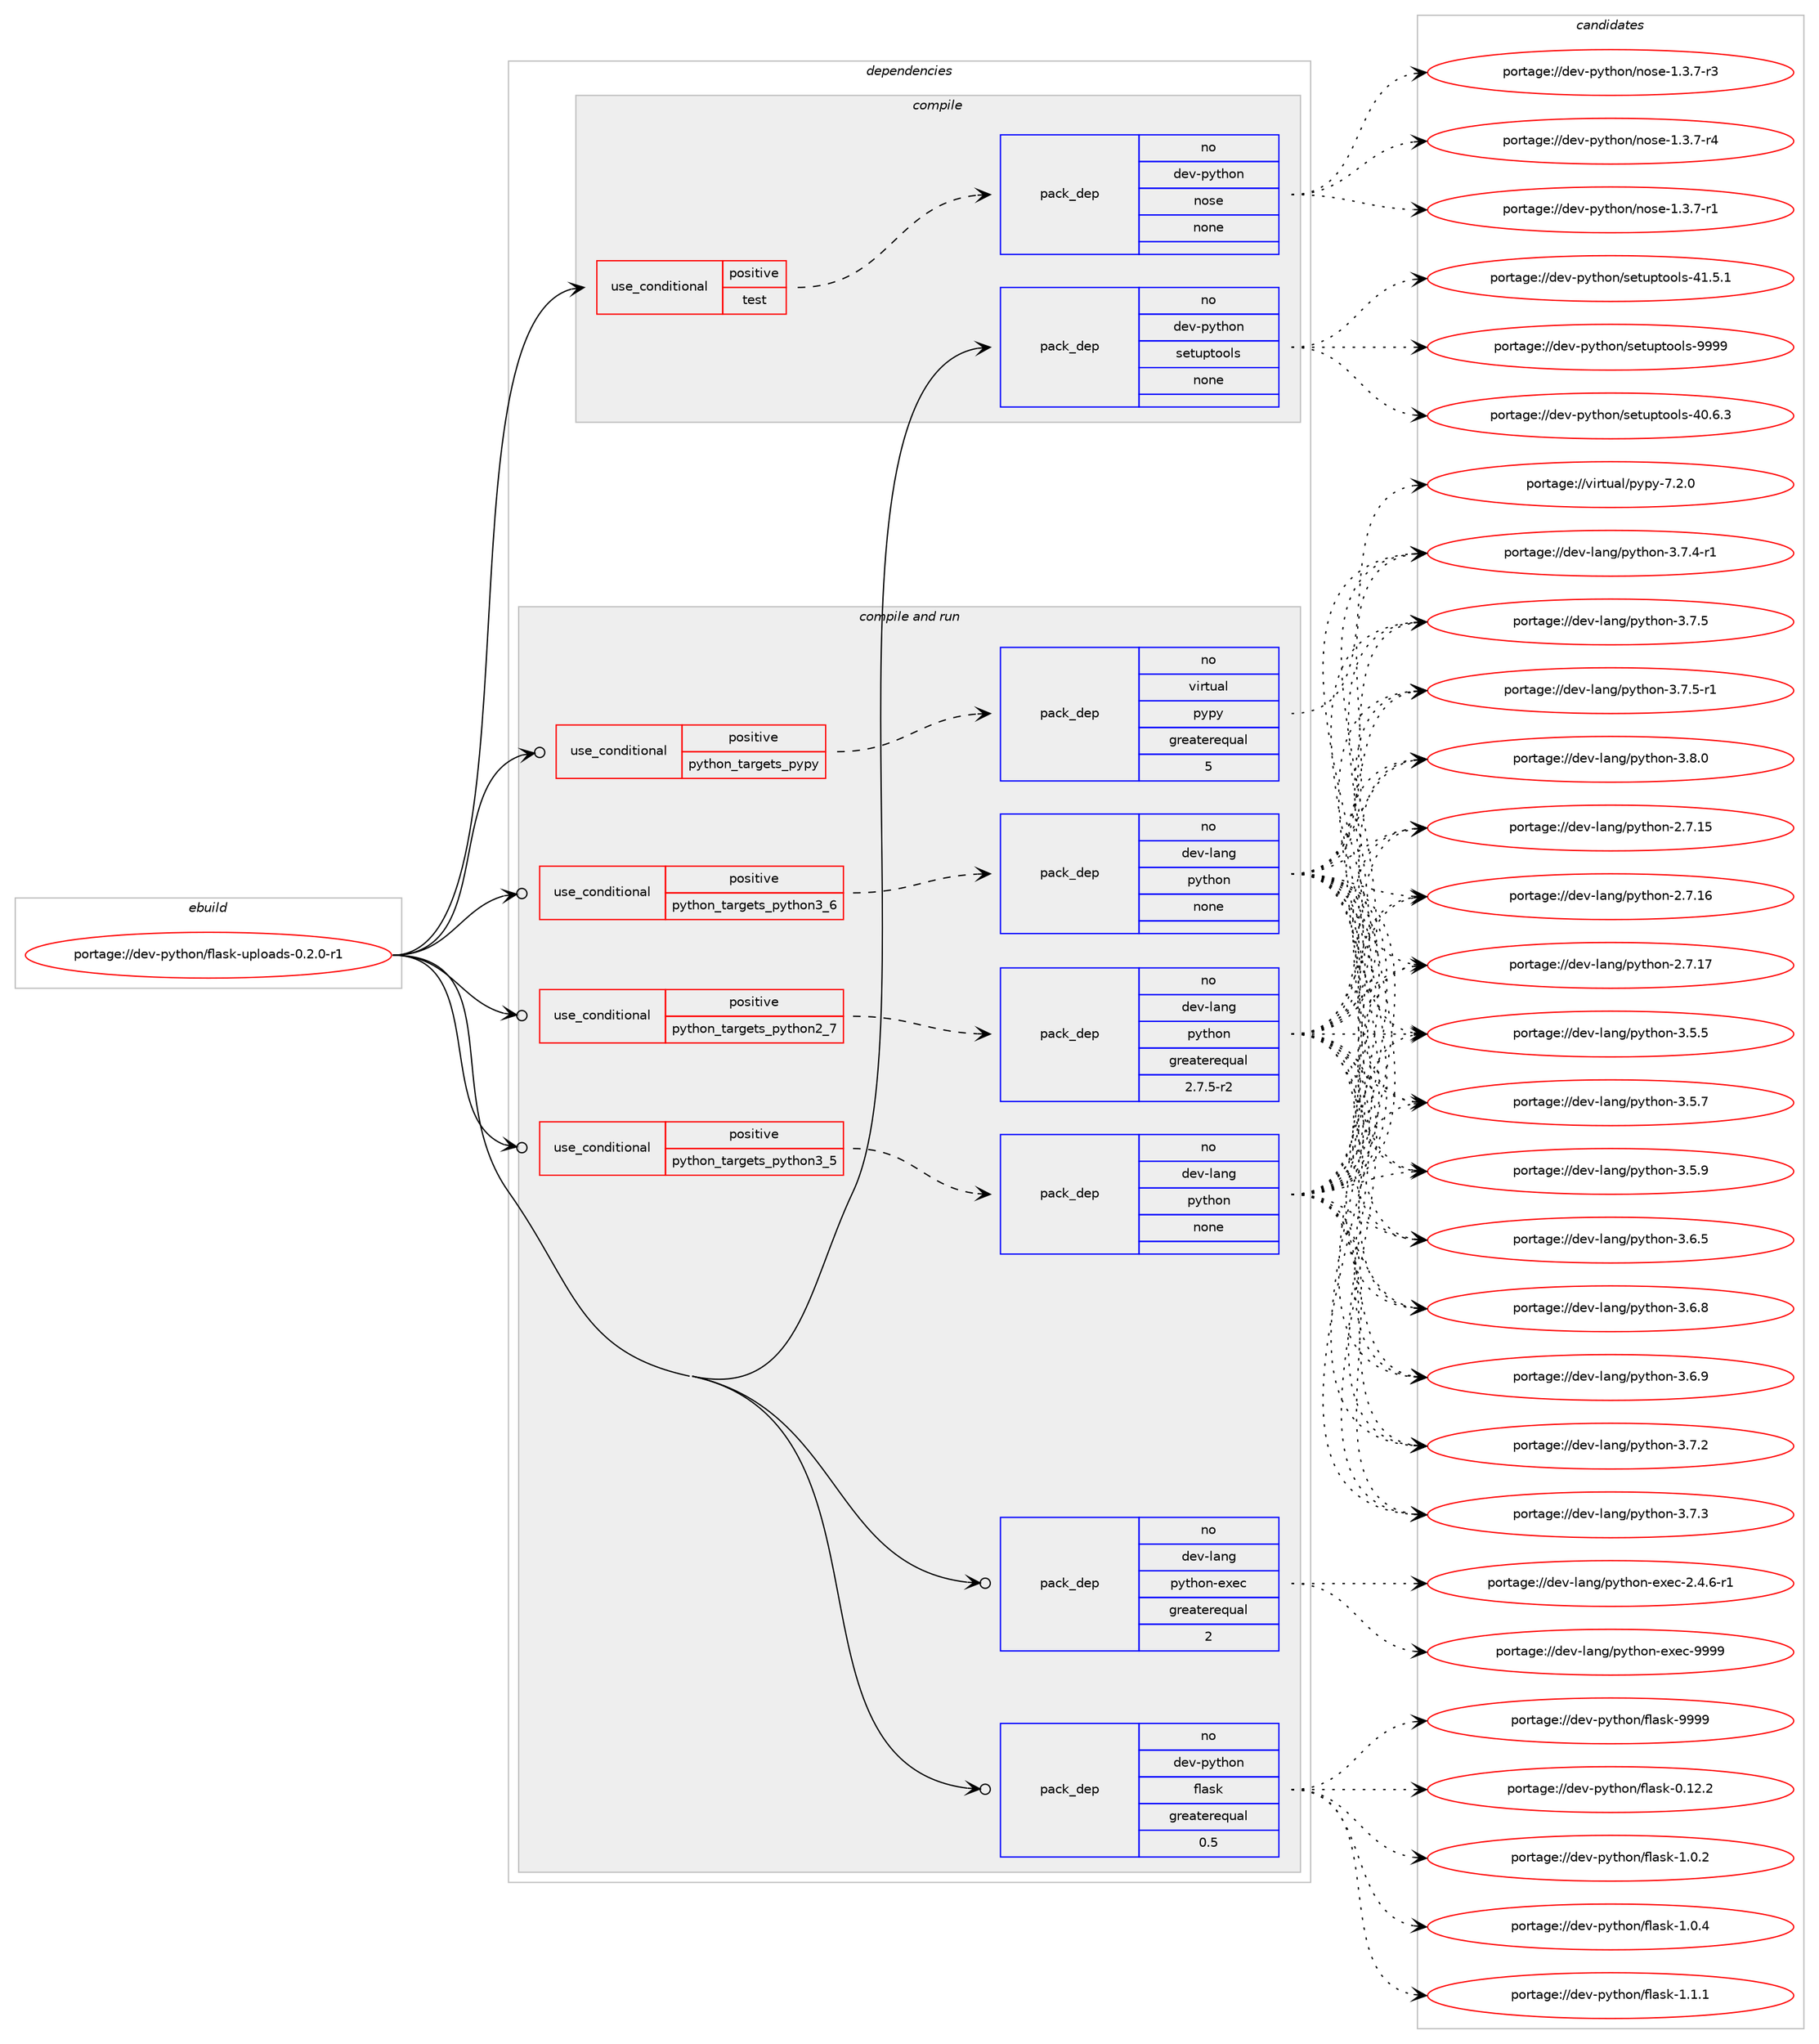 digraph prolog {

# *************
# Graph options
# *************

newrank=true;
concentrate=true;
compound=true;
graph [rankdir=LR,fontname=Helvetica,fontsize=10,ranksep=1.5];#, ranksep=2.5, nodesep=0.2];
edge  [arrowhead=vee];
node  [fontname=Helvetica,fontsize=10];

# **********
# The ebuild
# **********

subgraph cluster_leftcol {
color=gray;
rank=same;
label=<<i>ebuild</i>>;
id [label="portage://dev-python/flask-uploads-0.2.0-r1", color=red, width=4, href="../dev-python/flask-uploads-0.2.0-r1.svg"];
}

# ****************
# The dependencies
# ****************

subgraph cluster_midcol {
color=gray;
label=<<i>dependencies</i>>;
subgraph cluster_compile {
fillcolor="#eeeeee";
style=filled;
label=<<i>compile</i>>;
subgraph cond28898 {
dependency140347 [label=<<TABLE BORDER="0" CELLBORDER="1" CELLSPACING="0" CELLPADDING="4"><TR><TD ROWSPAN="3" CELLPADDING="10">use_conditional</TD></TR><TR><TD>positive</TD></TR><TR><TD>test</TD></TR></TABLE>>, shape=none, color=red];
subgraph pack108131 {
dependency140348 [label=<<TABLE BORDER="0" CELLBORDER="1" CELLSPACING="0" CELLPADDING="4" WIDTH="220"><TR><TD ROWSPAN="6" CELLPADDING="30">pack_dep</TD></TR><TR><TD WIDTH="110">no</TD></TR><TR><TD>dev-python</TD></TR><TR><TD>nose</TD></TR><TR><TD>none</TD></TR><TR><TD></TD></TR></TABLE>>, shape=none, color=blue];
}
dependency140347:e -> dependency140348:w [weight=20,style="dashed",arrowhead="vee"];
}
id:e -> dependency140347:w [weight=20,style="solid",arrowhead="vee"];
subgraph pack108132 {
dependency140349 [label=<<TABLE BORDER="0" CELLBORDER="1" CELLSPACING="0" CELLPADDING="4" WIDTH="220"><TR><TD ROWSPAN="6" CELLPADDING="30">pack_dep</TD></TR><TR><TD WIDTH="110">no</TD></TR><TR><TD>dev-python</TD></TR><TR><TD>setuptools</TD></TR><TR><TD>none</TD></TR><TR><TD></TD></TR></TABLE>>, shape=none, color=blue];
}
id:e -> dependency140349:w [weight=20,style="solid",arrowhead="vee"];
}
subgraph cluster_compileandrun {
fillcolor="#eeeeee";
style=filled;
label=<<i>compile and run</i>>;
subgraph cond28899 {
dependency140350 [label=<<TABLE BORDER="0" CELLBORDER="1" CELLSPACING="0" CELLPADDING="4"><TR><TD ROWSPAN="3" CELLPADDING="10">use_conditional</TD></TR><TR><TD>positive</TD></TR><TR><TD>python_targets_pypy</TD></TR></TABLE>>, shape=none, color=red];
subgraph pack108133 {
dependency140351 [label=<<TABLE BORDER="0" CELLBORDER="1" CELLSPACING="0" CELLPADDING="4" WIDTH="220"><TR><TD ROWSPAN="6" CELLPADDING="30">pack_dep</TD></TR><TR><TD WIDTH="110">no</TD></TR><TR><TD>virtual</TD></TR><TR><TD>pypy</TD></TR><TR><TD>greaterequal</TD></TR><TR><TD>5</TD></TR></TABLE>>, shape=none, color=blue];
}
dependency140350:e -> dependency140351:w [weight=20,style="dashed",arrowhead="vee"];
}
id:e -> dependency140350:w [weight=20,style="solid",arrowhead="odotvee"];
subgraph cond28900 {
dependency140352 [label=<<TABLE BORDER="0" CELLBORDER="1" CELLSPACING="0" CELLPADDING="4"><TR><TD ROWSPAN="3" CELLPADDING="10">use_conditional</TD></TR><TR><TD>positive</TD></TR><TR><TD>python_targets_python2_7</TD></TR></TABLE>>, shape=none, color=red];
subgraph pack108134 {
dependency140353 [label=<<TABLE BORDER="0" CELLBORDER="1" CELLSPACING="0" CELLPADDING="4" WIDTH="220"><TR><TD ROWSPAN="6" CELLPADDING="30">pack_dep</TD></TR><TR><TD WIDTH="110">no</TD></TR><TR><TD>dev-lang</TD></TR><TR><TD>python</TD></TR><TR><TD>greaterequal</TD></TR><TR><TD>2.7.5-r2</TD></TR></TABLE>>, shape=none, color=blue];
}
dependency140352:e -> dependency140353:w [weight=20,style="dashed",arrowhead="vee"];
}
id:e -> dependency140352:w [weight=20,style="solid",arrowhead="odotvee"];
subgraph cond28901 {
dependency140354 [label=<<TABLE BORDER="0" CELLBORDER="1" CELLSPACING="0" CELLPADDING="4"><TR><TD ROWSPAN="3" CELLPADDING="10">use_conditional</TD></TR><TR><TD>positive</TD></TR><TR><TD>python_targets_python3_5</TD></TR></TABLE>>, shape=none, color=red];
subgraph pack108135 {
dependency140355 [label=<<TABLE BORDER="0" CELLBORDER="1" CELLSPACING="0" CELLPADDING="4" WIDTH="220"><TR><TD ROWSPAN="6" CELLPADDING="30">pack_dep</TD></TR><TR><TD WIDTH="110">no</TD></TR><TR><TD>dev-lang</TD></TR><TR><TD>python</TD></TR><TR><TD>none</TD></TR><TR><TD></TD></TR></TABLE>>, shape=none, color=blue];
}
dependency140354:e -> dependency140355:w [weight=20,style="dashed",arrowhead="vee"];
}
id:e -> dependency140354:w [weight=20,style="solid",arrowhead="odotvee"];
subgraph cond28902 {
dependency140356 [label=<<TABLE BORDER="0" CELLBORDER="1" CELLSPACING="0" CELLPADDING="4"><TR><TD ROWSPAN="3" CELLPADDING="10">use_conditional</TD></TR><TR><TD>positive</TD></TR><TR><TD>python_targets_python3_6</TD></TR></TABLE>>, shape=none, color=red];
subgraph pack108136 {
dependency140357 [label=<<TABLE BORDER="0" CELLBORDER="1" CELLSPACING="0" CELLPADDING="4" WIDTH="220"><TR><TD ROWSPAN="6" CELLPADDING="30">pack_dep</TD></TR><TR><TD WIDTH="110">no</TD></TR><TR><TD>dev-lang</TD></TR><TR><TD>python</TD></TR><TR><TD>none</TD></TR><TR><TD></TD></TR></TABLE>>, shape=none, color=blue];
}
dependency140356:e -> dependency140357:w [weight=20,style="dashed",arrowhead="vee"];
}
id:e -> dependency140356:w [weight=20,style="solid",arrowhead="odotvee"];
subgraph pack108137 {
dependency140358 [label=<<TABLE BORDER="0" CELLBORDER="1" CELLSPACING="0" CELLPADDING="4" WIDTH="220"><TR><TD ROWSPAN="6" CELLPADDING="30">pack_dep</TD></TR><TR><TD WIDTH="110">no</TD></TR><TR><TD>dev-lang</TD></TR><TR><TD>python-exec</TD></TR><TR><TD>greaterequal</TD></TR><TR><TD>2</TD></TR></TABLE>>, shape=none, color=blue];
}
id:e -> dependency140358:w [weight=20,style="solid",arrowhead="odotvee"];
subgraph pack108138 {
dependency140359 [label=<<TABLE BORDER="0" CELLBORDER="1" CELLSPACING="0" CELLPADDING="4" WIDTH="220"><TR><TD ROWSPAN="6" CELLPADDING="30">pack_dep</TD></TR><TR><TD WIDTH="110">no</TD></TR><TR><TD>dev-python</TD></TR><TR><TD>flask</TD></TR><TR><TD>greaterequal</TD></TR><TR><TD>0.5</TD></TR></TABLE>>, shape=none, color=blue];
}
id:e -> dependency140359:w [weight=20,style="solid",arrowhead="odotvee"];
}
subgraph cluster_run {
fillcolor="#eeeeee";
style=filled;
label=<<i>run</i>>;
}
}

# **************
# The candidates
# **************

subgraph cluster_choices {
rank=same;
color=gray;
label=<<i>candidates</i>>;

subgraph choice108131 {
color=black;
nodesep=1;
choiceportage10010111845112121116104111110471101111151014549465146554511449 [label="portage://dev-python/nose-1.3.7-r1", color=red, width=4,href="../dev-python/nose-1.3.7-r1.svg"];
choiceportage10010111845112121116104111110471101111151014549465146554511451 [label="portage://dev-python/nose-1.3.7-r3", color=red, width=4,href="../dev-python/nose-1.3.7-r3.svg"];
choiceportage10010111845112121116104111110471101111151014549465146554511452 [label="portage://dev-python/nose-1.3.7-r4", color=red, width=4,href="../dev-python/nose-1.3.7-r4.svg"];
dependency140348:e -> choiceportage10010111845112121116104111110471101111151014549465146554511449:w [style=dotted,weight="100"];
dependency140348:e -> choiceportage10010111845112121116104111110471101111151014549465146554511451:w [style=dotted,weight="100"];
dependency140348:e -> choiceportage10010111845112121116104111110471101111151014549465146554511452:w [style=dotted,weight="100"];
}
subgraph choice108132 {
color=black;
nodesep=1;
choiceportage100101118451121211161041111104711510111611711211611111110811545524846544651 [label="portage://dev-python/setuptools-40.6.3", color=red, width=4,href="../dev-python/setuptools-40.6.3.svg"];
choiceportage100101118451121211161041111104711510111611711211611111110811545524946534649 [label="portage://dev-python/setuptools-41.5.1", color=red, width=4,href="../dev-python/setuptools-41.5.1.svg"];
choiceportage10010111845112121116104111110471151011161171121161111111081154557575757 [label="portage://dev-python/setuptools-9999", color=red, width=4,href="../dev-python/setuptools-9999.svg"];
dependency140349:e -> choiceportage100101118451121211161041111104711510111611711211611111110811545524846544651:w [style=dotted,weight="100"];
dependency140349:e -> choiceportage100101118451121211161041111104711510111611711211611111110811545524946534649:w [style=dotted,weight="100"];
dependency140349:e -> choiceportage10010111845112121116104111110471151011161171121161111111081154557575757:w [style=dotted,weight="100"];
}
subgraph choice108133 {
color=black;
nodesep=1;
choiceportage1181051141161179710847112121112121455546504648 [label="portage://virtual/pypy-7.2.0", color=red, width=4,href="../virtual/pypy-7.2.0.svg"];
dependency140351:e -> choiceportage1181051141161179710847112121112121455546504648:w [style=dotted,weight="100"];
}
subgraph choice108134 {
color=black;
nodesep=1;
choiceportage10010111845108971101034711212111610411111045504655464953 [label="portage://dev-lang/python-2.7.15", color=red, width=4,href="../dev-lang/python-2.7.15.svg"];
choiceportage10010111845108971101034711212111610411111045504655464954 [label="portage://dev-lang/python-2.7.16", color=red, width=4,href="../dev-lang/python-2.7.16.svg"];
choiceportage10010111845108971101034711212111610411111045504655464955 [label="portage://dev-lang/python-2.7.17", color=red, width=4,href="../dev-lang/python-2.7.17.svg"];
choiceportage100101118451089711010347112121116104111110455146534653 [label="portage://dev-lang/python-3.5.5", color=red, width=4,href="../dev-lang/python-3.5.5.svg"];
choiceportage100101118451089711010347112121116104111110455146534655 [label="portage://dev-lang/python-3.5.7", color=red, width=4,href="../dev-lang/python-3.5.7.svg"];
choiceportage100101118451089711010347112121116104111110455146534657 [label="portage://dev-lang/python-3.5.9", color=red, width=4,href="../dev-lang/python-3.5.9.svg"];
choiceportage100101118451089711010347112121116104111110455146544653 [label="portage://dev-lang/python-3.6.5", color=red, width=4,href="../dev-lang/python-3.6.5.svg"];
choiceportage100101118451089711010347112121116104111110455146544656 [label="portage://dev-lang/python-3.6.8", color=red, width=4,href="../dev-lang/python-3.6.8.svg"];
choiceportage100101118451089711010347112121116104111110455146544657 [label="portage://dev-lang/python-3.6.9", color=red, width=4,href="../dev-lang/python-3.6.9.svg"];
choiceportage100101118451089711010347112121116104111110455146554650 [label="portage://dev-lang/python-3.7.2", color=red, width=4,href="../dev-lang/python-3.7.2.svg"];
choiceportage100101118451089711010347112121116104111110455146554651 [label="portage://dev-lang/python-3.7.3", color=red, width=4,href="../dev-lang/python-3.7.3.svg"];
choiceportage1001011184510897110103471121211161041111104551465546524511449 [label="portage://dev-lang/python-3.7.4-r1", color=red, width=4,href="../dev-lang/python-3.7.4-r1.svg"];
choiceportage100101118451089711010347112121116104111110455146554653 [label="portage://dev-lang/python-3.7.5", color=red, width=4,href="../dev-lang/python-3.7.5.svg"];
choiceportage1001011184510897110103471121211161041111104551465546534511449 [label="portage://dev-lang/python-3.7.5-r1", color=red, width=4,href="../dev-lang/python-3.7.5-r1.svg"];
choiceportage100101118451089711010347112121116104111110455146564648 [label="portage://dev-lang/python-3.8.0", color=red, width=4,href="../dev-lang/python-3.8.0.svg"];
dependency140353:e -> choiceportage10010111845108971101034711212111610411111045504655464953:w [style=dotted,weight="100"];
dependency140353:e -> choiceportage10010111845108971101034711212111610411111045504655464954:w [style=dotted,weight="100"];
dependency140353:e -> choiceportage10010111845108971101034711212111610411111045504655464955:w [style=dotted,weight="100"];
dependency140353:e -> choiceportage100101118451089711010347112121116104111110455146534653:w [style=dotted,weight="100"];
dependency140353:e -> choiceportage100101118451089711010347112121116104111110455146534655:w [style=dotted,weight="100"];
dependency140353:e -> choiceportage100101118451089711010347112121116104111110455146534657:w [style=dotted,weight="100"];
dependency140353:e -> choiceportage100101118451089711010347112121116104111110455146544653:w [style=dotted,weight="100"];
dependency140353:e -> choiceportage100101118451089711010347112121116104111110455146544656:w [style=dotted,weight="100"];
dependency140353:e -> choiceportage100101118451089711010347112121116104111110455146544657:w [style=dotted,weight="100"];
dependency140353:e -> choiceportage100101118451089711010347112121116104111110455146554650:w [style=dotted,weight="100"];
dependency140353:e -> choiceportage100101118451089711010347112121116104111110455146554651:w [style=dotted,weight="100"];
dependency140353:e -> choiceportage1001011184510897110103471121211161041111104551465546524511449:w [style=dotted,weight="100"];
dependency140353:e -> choiceportage100101118451089711010347112121116104111110455146554653:w [style=dotted,weight="100"];
dependency140353:e -> choiceportage1001011184510897110103471121211161041111104551465546534511449:w [style=dotted,weight="100"];
dependency140353:e -> choiceportage100101118451089711010347112121116104111110455146564648:w [style=dotted,weight="100"];
}
subgraph choice108135 {
color=black;
nodesep=1;
choiceportage10010111845108971101034711212111610411111045504655464953 [label="portage://dev-lang/python-2.7.15", color=red, width=4,href="../dev-lang/python-2.7.15.svg"];
choiceportage10010111845108971101034711212111610411111045504655464954 [label="portage://dev-lang/python-2.7.16", color=red, width=4,href="../dev-lang/python-2.7.16.svg"];
choiceportage10010111845108971101034711212111610411111045504655464955 [label="portage://dev-lang/python-2.7.17", color=red, width=4,href="../dev-lang/python-2.7.17.svg"];
choiceportage100101118451089711010347112121116104111110455146534653 [label="portage://dev-lang/python-3.5.5", color=red, width=4,href="../dev-lang/python-3.5.5.svg"];
choiceportage100101118451089711010347112121116104111110455146534655 [label="portage://dev-lang/python-3.5.7", color=red, width=4,href="../dev-lang/python-3.5.7.svg"];
choiceportage100101118451089711010347112121116104111110455146534657 [label="portage://dev-lang/python-3.5.9", color=red, width=4,href="../dev-lang/python-3.5.9.svg"];
choiceportage100101118451089711010347112121116104111110455146544653 [label="portage://dev-lang/python-3.6.5", color=red, width=4,href="../dev-lang/python-3.6.5.svg"];
choiceportage100101118451089711010347112121116104111110455146544656 [label="portage://dev-lang/python-3.6.8", color=red, width=4,href="../dev-lang/python-3.6.8.svg"];
choiceportage100101118451089711010347112121116104111110455146544657 [label="portage://dev-lang/python-3.6.9", color=red, width=4,href="../dev-lang/python-3.6.9.svg"];
choiceportage100101118451089711010347112121116104111110455146554650 [label="portage://dev-lang/python-3.7.2", color=red, width=4,href="../dev-lang/python-3.7.2.svg"];
choiceportage100101118451089711010347112121116104111110455146554651 [label="portage://dev-lang/python-3.7.3", color=red, width=4,href="../dev-lang/python-3.7.3.svg"];
choiceportage1001011184510897110103471121211161041111104551465546524511449 [label="portage://dev-lang/python-3.7.4-r1", color=red, width=4,href="../dev-lang/python-3.7.4-r1.svg"];
choiceportage100101118451089711010347112121116104111110455146554653 [label="portage://dev-lang/python-3.7.5", color=red, width=4,href="../dev-lang/python-3.7.5.svg"];
choiceportage1001011184510897110103471121211161041111104551465546534511449 [label="portage://dev-lang/python-3.7.5-r1", color=red, width=4,href="../dev-lang/python-3.7.5-r1.svg"];
choiceportage100101118451089711010347112121116104111110455146564648 [label="portage://dev-lang/python-3.8.0", color=red, width=4,href="../dev-lang/python-3.8.0.svg"];
dependency140355:e -> choiceportage10010111845108971101034711212111610411111045504655464953:w [style=dotted,weight="100"];
dependency140355:e -> choiceportage10010111845108971101034711212111610411111045504655464954:w [style=dotted,weight="100"];
dependency140355:e -> choiceportage10010111845108971101034711212111610411111045504655464955:w [style=dotted,weight="100"];
dependency140355:e -> choiceportage100101118451089711010347112121116104111110455146534653:w [style=dotted,weight="100"];
dependency140355:e -> choiceportage100101118451089711010347112121116104111110455146534655:w [style=dotted,weight="100"];
dependency140355:e -> choiceportage100101118451089711010347112121116104111110455146534657:w [style=dotted,weight="100"];
dependency140355:e -> choiceportage100101118451089711010347112121116104111110455146544653:w [style=dotted,weight="100"];
dependency140355:e -> choiceportage100101118451089711010347112121116104111110455146544656:w [style=dotted,weight="100"];
dependency140355:e -> choiceportage100101118451089711010347112121116104111110455146544657:w [style=dotted,weight="100"];
dependency140355:e -> choiceportage100101118451089711010347112121116104111110455146554650:w [style=dotted,weight="100"];
dependency140355:e -> choiceportage100101118451089711010347112121116104111110455146554651:w [style=dotted,weight="100"];
dependency140355:e -> choiceportage1001011184510897110103471121211161041111104551465546524511449:w [style=dotted,weight="100"];
dependency140355:e -> choiceportage100101118451089711010347112121116104111110455146554653:w [style=dotted,weight="100"];
dependency140355:e -> choiceportage1001011184510897110103471121211161041111104551465546534511449:w [style=dotted,weight="100"];
dependency140355:e -> choiceportage100101118451089711010347112121116104111110455146564648:w [style=dotted,weight="100"];
}
subgraph choice108136 {
color=black;
nodesep=1;
choiceportage10010111845108971101034711212111610411111045504655464953 [label="portage://dev-lang/python-2.7.15", color=red, width=4,href="../dev-lang/python-2.7.15.svg"];
choiceportage10010111845108971101034711212111610411111045504655464954 [label="portage://dev-lang/python-2.7.16", color=red, width=4,href="../dev-lang/python-2.7.16.svg"];
choiceportage10010111845108971101034711212111610411111045504655464955 [label="portage://dev-lang/python-2.7.17", color=red, width=4,href="../dev-lang/python-2.7.17.svg"];
choiceportage100101118451089711010347112121116104111110455146534653 [label="portage://dev-lang/python-3.5.5", color=red, width=4,href="../dev-lang/python-3.5.5.svg"];
choiceportage100101118451089711010347112121116104111110455146534655 [label="portage://dev-lang/python-3.5.7", color=red, width=4,href="../dev-lang/python-3.5.7.svg"];
choiceportage100101118451089711010347112121116104111110455146534657 [label="portage://dev-lang/python-3.5.9", color=red, width=4,href="../dev-lang/python-3.5.9.svg"];
choiceportage100101118451089711010347112121116104111110455146544653 [label="portage://dev-lang/python-3.6.5", color=red, width=4,href="../dev-lang/python-3.6.5.svg"];
choiceportage100101118451089711010347112121116104111110455146544656 [label="portage://dev-lang/python-3.6.8", color=red, width=4,href="../dev-lang/python-3.6.8.svg"];
choiceportage100101118451089711010347112121116104111110455146544657 [label="portage://dev-lang/python-3.6.9", color=red, width=4,href="../dev-lang/python-3.6.9.svg"];
choiceportage100101118451089711010347112121116104111110455146554650 [label="portage://dev-lang/python-3.7.2", color=red, width=4,href="../dev-lang/python-3.7.2.svg"];
choiceportage100101118451089711010347112121116104111110455146554651 [label="portage://dev-lang/python-3.7.3", color=red, width=4,href="../dev-lang/python-3.7.3.svg"];
choiceportage1001011184510897110103471121211161041111104551465546524511449 [label="portage://dev-lang/python-3.7.4-r1", color=red, width=4,href="../dev-lang/python-3.7.4-r1.svg"];
choiceportage100101118451089711010347112121116104111110455146554653 [label="portage://dev-lang/python-3.7.5", color=red, width=4,href="../dev-lang/python-3.7.5.svg"];
choiceportage1001011184510897110103471121211161041111104551465546534511449 [label="portage://dev-lang/python-3.7.5-r1", color=red, width=4,href="../dev-lang/python-3.7.5-r1.svg"];
choiceportage100101118451089711010347112121116104111110455146564648 [label="portage://dev-lang/python-3.8.0", color=red, width=4,href="../dev-lang/python-3.8.0.svg"];
dependency140357:e -> choiceportage10010111845108971101034711212111610411111045504655464953:w [style=dotted,weight="100"];
dependency140357:e -> choiceportage10010111845108971101034711212111610411111045504655464954:w [style=dotted,weight="100"];
dependency140357:e -> choiceportage10010111845108971101034711212111610411111045504655464955:w [style=dotted,weight="100"];
dependency140357:e -> choiceportage100101118451089711010347112121116104111110455146534653:w [style=dotted,weight="100"];
dependency140357:e -> choiceportage100101118451089711010347112121116104111110455146534655:w [style=dotted,weight="100"];
dependency140357:e -> choiceportage100101118451089711010347112121116104111110455146534657:w [style=dotted,weight="100"];
dependency140357:e -> choiceportage100101118451089711010347112121116104111110455146544653:w [style=dotted,weight="100"];
dependency140357:e -> choiceportage100101118451089711010347112121116104111110455146544656:w [style=dotted,weight="100"];
dependency140357:e -> choiceportage100101118451089711010347112121116104111110455146544657:w [style=dotted,weight="100"];
dependency140357:e -> choiceportage100101118451089711010347112121116104111110455146554650:w [style=dotted,weight="100"];
dependency140357:e -> choiceportage100101118451089711010347112121116104111110455146554651:w [style=dotted,weight="100"];
dependency140357:e -> choiceportage1001011184510897110103471121211161041111104551465546524511449:w [style=dotted,weight="100"];
dependency140357:e -> choiceportage100101118451089711010347112121116104111110455146554653:w [style=dotted,weight="100"];
dependency140357:e -> choiceportage1001011184510897110103471121211161041111104551465546534511449:w [style=dotted,weight="100"];
dependency140357:e -> choiceportage100101118451089711010347112121116104111110455146564648:w [style=dotted,weight="100"];
}
subgraph choice108137 {
color=black;
nodesep=1;
choiceportage10010111845108971101034711212111610411111045101120101994550465246544511449 [label="portage://dev-lang/python-exec-2.4.6-r1", color=red, width=4,href="../dev-lang/python-exec-2.4.6-r1.svg"];
choiceportage10010111845108971101034711212111610411111045101120101994557575757 [label="portage://dev-lang/python-exec-9999", color=red, width=4,href="../dev-lang/python-exec-9999.svg"];
dependency140358:e -> choiceportage10010111845108971101034711212111610411111045101120101994550465246544511449:w [style=dotted,weight="100"];
dependency140358:e -> choiceportage10010111845108971101034711212111610411111045101120101994557575757:w [style=dotted,weight="100"];
}
subgraph choice108138 {
color=black;
nodesep=1;
choiceportage10010111845112121116104111110471021089711510745484649504650 [label="portage://dev-python/flask-0.12.2", color=red, width=4,href="../dev-python/flask-0.12.2.svg"];
choiceportage100101118451121211161041111104710210897115107454946484650 [label="portage://dev-python/flask-1.0.2", color=red, width=4,href="../dev-python/flask-1.0.2.svg"];
choiceportage100101118451121211161041111104710210897115107454946484652 [label="portage://dev-python/flask-1.0.4", color=red, width=4,href="../dev-python/flask-1.0.4.svg"];
choiceportage100101118451121211161041111104710210897115107454946494649 [label="portage://dev-python/flask-1.1.1", color=red, width=4,href="../dev-python/flask-1.1.1.svg"];
choiceportage1001011184511212111610411111047102108971151074557575757 [label="portage://dev-python/flask-9999", color=red, width=4,href="../dev-python/flask-9999.svg"];
dependency140359:e -> choiceportage10010111845112121116104111110471021089711510745484649504650:w [style=dotted,weight="100"];
dependency140359:e -> choiceportage100101118451121211161041111104710210897115107454946484650:w [style=dotted,weight="100"];
dependency140359:e -> choiceportage100101118451121211161041111104710210897115107454946484652:w [style=dotted,weight="100"];
dependency140359:e -> choiceportage100101118451121211161041111104710210897115107454946494649:w [style=dotted,weight="100"];
dependency140359:e -> choiceportage1001011184511212111610411111047102108971151074557575757:w [style=dotted,weight="100"];
}
}

}
